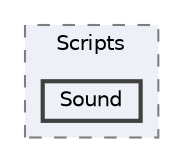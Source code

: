 digraph "Assets/Scripts/Sound"
{
 // LATEX_PDF_SIZE
  bgcolor="transparent";
  edge [fontname=Helvetica,fontsize=10,labelfontname=Helvetica,labelfontsize=10];
  node [fontname=Helvetica,fontsize=10,shape=box,height=0.2,width=0.4];
  compound=true
  subgraph clusterdir_f13b41af88cf68434578284aaf699e39 {
    graph [ bgcolor="#edf0f7", pencolor="grey50", label="Scripts", fontname=Helvetica,fontsize=10 style="filled,dashed", URL="dir_f13b41af88cf68434578284aaf699e39.html",tooltip=""]
  dir_5ca6d2d643ef08897cc8aec139b8d9e3 [label="Sound", fillcolor="#edf0f7", color="grey25", style="filled,bold", URL="dir_5ca6d2d643ef08897cc8aec139b8d9e3.html",tooltip=""];
  }
}
